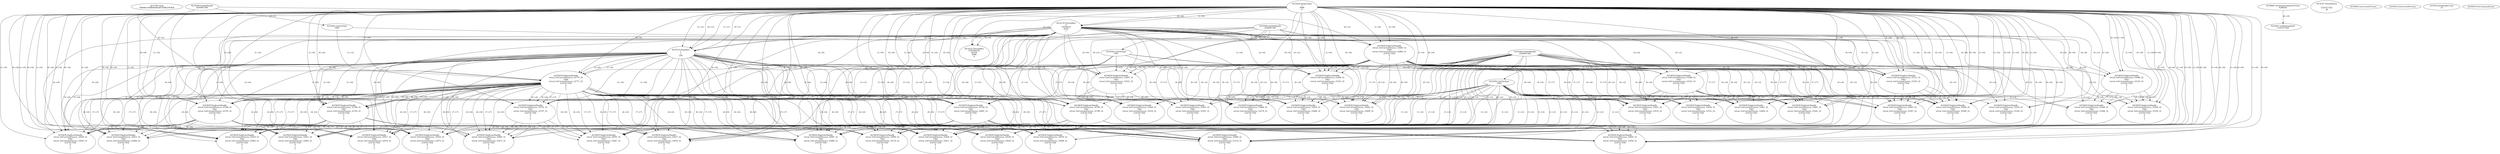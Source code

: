 // Global SCDG with merge call
digraph {
	0 [label="4213792.main
00b66e216ffbb6dfbad474b8b23fe9a6"]
	1 [label="4214265.HeapCreate
1
4096
0"]
	2 [label="4218869.GetSystemTimeAsFileTime
4288292"]
	3 [label="4214116.VirtualAlloc
0
33554432
8192
1"]
	1 -> 3 [label="(1-->4)"]
	1 -> 3 [label="(0-->4)"]
	4 [label="4214147.VirtualQuery

2147417352
28"]
	5 [label="4214222.VirtualAlloc
3255304192
65536
4096
4"]
	3 -> 5 [label="(0-->1)"]
	1 -> 5 [label="(2-->3)"]
	3 -> 5 [label="(0-->0)"]
	6 [label="4219047.GetStartupInfoA
2147417564"]
	2 -> 6 [label="(0-->0)"]
	7 [label="4219368.GetStdHandle
4294967286"]
	8 [label="4219392.GetFileType
1000"]
	7 -> 8 [label="(0-->1)"]
	9 [label="4219368.GetStdHandle
4294967285"]
	10 [label="4219392.GetFileType
1001"]
	9 -> 10 [label="(0-->1)"]
	11 [label="4219405.GetCurrentProcess
"]
	12 [label="4219414.GetCurrentProcess
"]
	13 [label="4219439.DuplicateHandle
retval_GetCurrentProcess_33086_32
1001
retval_GetCurrentProcess_33124_32
2147417556
0
1
2"]
	9 -> 13 [label="(0-->2)"]
	10 -> 13 [label="(1-->2)"]
	1 -> 13 [label="(1-->6)"]
	1 -> 13 [label="(0-->6)"]
	3 -> 13 [label="(4-->6)"]
	14 [label="4219368.GetStdHandle
4294967284"]
	15 [label="4219392.GetFileType
1002"]
	14 -> 15 [label="(0-->1)"]
	16 [label="4219439.DuplicateHandle
retval_GetCurrentProcess_33346_32
1002
retval_GetCurrentProcess_33359_32
2147417556
0
1
2"]
	14 -> 16 [label="(0-->2)"]
	15 -> 16 [label="(1-->2)"]
	13 -> 16 [label="(4-->4)"]
	1 -> 16 [label="(1-->6)"]
	1 -> 16 [label="(0-->6)"]
	3 -> 16 [label="(4-->6)"]
	13 -> 16 [label="(6-->6)"]
	13 -> 16 [label="(7-->7)"]
	17 [label="4219524.SetHandleCount
32"]
	18 [label="4220059.GetCommandLineA
"]
	19 [label="4214333.HeapAlloc
1
1
256"]
	1 -> 19 [label="(1-->1)"]
	1 -> 19 [label="(0-->1)"]
	3 -> 19 [label="(4-->1)"]
	1 -> 19 [label="(1-->2)"]
	1 -> 19 [label="(0-->2)"]
	3 -> 19 [label="(4-->2)"]
	20 [label="4219439.DuplicateHandle
retval_GetCurrentProcess_32770_32
1000
retval_GetCurrentProcess_32771_32
2147417556
0
1
2"]
	7 -> 20 [label="(0-->2)"]
	8 -> 20 [label="(1-->2)"]
	1 -> 20 [label="(1-->6)"]
	1 -> 20 [label="(0-->6)"]
	3 -> 20 [label="(4-->6)"]
	19 -> 20 [label="(1-->6)"]
	19 -> 20 [label="(2-->6)"]
	21 [label="4219439.DuplicateHandle
retval_GetCurrentProcess_32789_32
1001
retval_GetCurrentProcess_32795_32
2147417556
0
1
2"]
	9 -> 21 [label="(0-->2)"]
	10 -> 21 [label="(1-->2)"]
	20 -> 21 [label="(4-->4)"]
	1 -> 21 [label="(1-->6)"]
	1 -> 21 [label="(0-->6)"]
	3 -> 21 [label="(4-->6)"]
	19 -> 21 [label="(1-->6)"]
	19 -> 21 [label="(2-->6)"]
	20 -> 21 [label="(6-->6)"]
	20 -> 21 [label="(7-->7)"]
	22 [label="4219439.DuplicateHandle
retval_GetCurrentProcess_32937_32
1002
retval_GetCurrentProcess_33050_32
2147417556
0
1
2"]
	14 -> 22 [label="(0-->2)"]
	15 -> 22 [label="(1-->2)"]
	20 -> 22 [label="(4-->4)"]
	21 -> 22 [label="(4-->4)"]
	1 -> 22 [label="(1-->6)"]
	1 -> 22 [label="(0-->6)"]
	3 -> 22 [label="(4-->6)"]
	19 -> 22 [label="(1-->6)"]
	19 -> 22 [label="(2-->6)"]
	20 -> 22 [label="(6-->6)"]
	21 -> 22 [label="(6-->6)"]
	20 -> 22 [label="(7-->7)"]
	21 -> 22 [label="(7-->7)"]
	23 [label="4219439.DuplicateHandle
retval_GetCurrentProcess_33319_32
1002
retval_GetCurrentProcess_33326_32
2147417556
0
1
2"]
	14 -> 23 [label="(0-->2)"]
	15 -> 23 [label="(1-->2)"]
	1 -> 23 [label="(1-->6)"]
	1 -> 23 [label="(0-->6)"]
	3 -> 23 [label="(4-->6)"]
	24 [label="4219439.DuplicateHandle
retval_GetCurrentProcess_33349_32
1002
retval_GetCurrentProcess_33368_32
2147417556
0
1
2"]
	14 -> 24 [label="(0-->2)"]
	15 -> 24 [label="(1-->2)"]
	13 -> 24 [label="(4-->4)"]
	1 -> 24 [label="(1-->6)"]
	1 -> 24 [label="(0-->6)"]
	3 -> 24 [label="(4-->6)"]
	13 -> 24 [label="(6-->6)"]
	13 -> 24 [label="(7-->7)"]
	25 [label="4219439.DuplicateHandle
retval_GetCurrentProcess_32846_32
1000
retval_GetCurrentProcess_32864_32
2147417556
0
1
2"]
	7 -> 25 [label="(0-->2)"]
	8 -> 25 [label="(1-->2)"]
	1 -> 25 [label="(1-->6)"]
	1 -> 25 [label="(0-->6)"]
	3 -> 25 [label="(4-->6)"]
	26 [label="4219439.DuplicateHandle
retval_GetCurrentProcess_33287_32
1001
retval_GetCurrentProcess_33321_32
2147417556
0
1
2"]
	9 -> 26 [label="(0-->2)"]
	10 -> 26 [label="(1-->2)"]
	25 -> 26 [label="(4-->4)"]
	1 -> 26 [label="(1-->6)"]
	1 -> 26 [label="(0-->6)"]
	3 -> 26 [label="(4-->6)"]
	25 -> 26 [label="(6-->6)"]
	25 -> 26 [label="(7-->7)"]
	27 [label="4219439.DuplicateHandle
retval_GetCurrentProcess_32788_32
1001
retval_GetCurrentProcess_32793_32
2147417556
0
1
2"]
	9 -> 27 [label="(0-->2)"]
	10 -> 27 [label="(1-->2)"]
	20 -> 27 [label="(4-->4)"]
	1 -> 27 [label="(1-->6)"]
	1 -> 27 [label="(0-->6)"]
	3 -> 27 [label="(4-->6)"]
	19 -> 27 [label="(1-->6)"]
	19 -> 27 [label="(2-->6)"]
	20 -> 27 [label="(6-->6)"]
	20 -> 27 [label="(7-->7)"]
	28 [label="4219439.DuplicateHandle
retval_GetCurrentProcess_32916_32
1002
retval_GetCurrentProcess_32972_32
2147417556
0
1
2"]
	14 -> 28 [label="(0-->2)"]
	15 -> 28 [label="(1-->2)"]
	20 -> 28 [label="(4-->4)"]
	27 -> 28 [label="(4-->4)"]
	1 -> 28 [label="(1-->6)"]
	1 -> 28 [label="(0-->6)"]
	3 -> 28 [label="(4-->6)"]
	19 -> 28 [label="(1-->6)"]
	19 -> 28 [label="(2-->6)"]
	20 -> 28 [label="(6-->6)"]
	27 -> 28 [label="(6-->6)"]
	20 -> 28 [label="(7-->7)"]
	27 -> 28 [label="(7-->7)"]
	29 [label="4219439.DuplicateHandle
retval_GetCurrentProcess_32917_32
1002
retval_GetCurrentProcess_32974_32
2147417556
0
1
2"]
	14 -> 29 [label="(0-->2)"]
	15 -> 29 [label="(1-->2)"]
	20 -> 29 [label="(4-->4)"]
	27 -> 29 [label="(4-->4)"]
	1 -> 29 [label="(1-->6)"]
	1 -> 29 [label="(0-->6)"]
	3 -> 29 [label="(4-->6)"]
	19 -> 29 [label="(1-->6)"]
	19 -> 29 [label="(2-->6)"]
	20 -> 29 [label="(6-->6)"]
	27 -> 29 [label="(6-->6)"]
	20 -> 29 [label="(7-->7)"]
	27 -> 29 [label="(7-->7)"]
	30 [label="4219439.DuplicateHandle
retval_GetCurrentProcess_32790_32
1001
retval_GetCurrentProcess_32796_32
2147417556
0
1
2"]
	9 -> 30 [label="(0-->2)"]
	10 -> 30 [label="(1-->2)"]
	20 -> 30 [label="(4-->4)"]
	1 -> 30 [label="(1-->6)"]
	1 -> 30 [label="(0-->6)"]
	3 -> 30 [label="(4-->6)"]
	19 -> 30 [label="(1-->6)"]
	19 -> 30 [label="(2-->6)"]
	20 -> 30 [label="(6-->6)"]
	20 -> 30 [label="(7-->7)"]
	31 [label="4219439.DuplicateHandle
retval_GetCurrentProcess_32926_32
1002
retval_GetCurrentProcess_33011_32
2147417556
0
1
2"]
	14 -> 31 [label="(0-->2)"]
	15 -> 31 [label="(1-->2)"]
	20 -> 31 [label="(4-->4)"]
	30 -> 31 [label="(4-->4)"]
	1 -> 31 [label="(1-->6)"]
	1 -> 31 [label="(0-->6)"]
	3 -> 31 [label="(4-->6)"]
	19 -> 31 [label="(1-->6)"]
	19 -> 31 [label="(2-->6)"]
	20 -> 31 [label="(6-->6)"]
	30 -> 31 [label="(6-->6)"]
	20 -> 31 [label="(7-->7)"]
	30 -> 31 [label="(7-->7)"]
	32 [label="4219439.DuplicateHandle
retval_GetCurrentProcess_32913_32
1002
retval_GetCurrentProcess_32966_32
2147417556
0
1
2"]
	14 -> 32 [label="(0-->2)"]
	15 -> 32 [label="(1-->2)"]
	20 -> 32 [label="(4-->4)"]
	27 -> 32 [label="(4-->4)"]
	1 -> 32 [label="(1-->6)"]
	1 -> 32 [label="(0-->6)"]
	3 -> 32 [label="(4-->6)"]
	19 -> 32 [label="(1-->6)"]
	19 -> 32 [label="(2-->6)"]
	20 -> 32 [label="(6-->6)"]
	27 -> 32 [label="(6-->6)"]
	20 -> 32 [label="(7-->7)"]
	27 -> 32 [label="(7-->7)"]
	33 [label="4219439.DuplicateHandle
retval_GetCurrentProcess_32930_32
1002
retval_GetCurrentProcess_33029_32
2147417556
0
1
2"]
	14 -> 33 [label="(0-->2)"]
	15 -> 33 [label="(1-->2)"]
	20 -> 33 [label="(4-->4)"]
	30 -> 33 [label="(4-->4)"]
	1 -> 33 [label="(1-->6)"]
	1 -> 33 [label="(0-->6)"]
	3 -> 33 [label="(4-->6)"]
	19 -> 33 [label="(1-->6)"]
	19 -> 33 [label="(2-->6)"]
	20 -> 33 [label="(6-->6)"]
	30 -> 33 [label="(6-->6)"]
	20 -> 33 [label="(7-->7)"]
	30 -> 33 [label="(7-->7)"]
	34 [label="4219439.DuplicateHandle
retval_GetCurrentProcess_32936_32
1002
retval_GetCurrentProcess_33045_32
2147417556
0
1
2"]
	14 -> 34 [label="(0-->2)"]
	15 -> 34 [label="(1-->2)"]
	20 -> 34 [label="(4-->4)"]
	27 -> 34 [label="(4-->4)"]
	1 -> 34 [label="(1-->6)"]
	1 -> 34 [label="(0-->6)"]
	3 -> 34 [label="(4-->6)"]
	19 -> 34 [label="(1-->6)"]
	19 -> 34 [label="(2-->6)"]
	20 -> 34 [label="(6-->6)"]
	27 -> 34 [label="(6-->6)"]
	20 -> 34 [label="(7-->7)"]
	27 -> 34 [label="(7-->7)"]
	35 [label="4219439.DuplicateHandle
retval_GetCurrentProcess_32919_32
1002
retval_GetCurrentProcess_32982_32
2147417556
0
1
2"]
	14 -> 35 [label="(0-->2)"]
	15 -> 35 [label="(1-->2)"]
	20 -> 35 [label="(4-->4)"]
	21 -> 35 [label="(4-->4)"]
	1 -> 35 [label="(1-->6)"]
	1 -> 35 [label="(0-->6)"]
	3 -> 35 [label="(4-->6)"]
	19 -> 35 [label="(1-->6)"]
	19 -> 35 [label="(2-->6)"]
	20 -> 35 [label="(6-->6)"]
	21 -> 35 [label="(6-->6)"]
	20 -> 35 [label="(7-->7)"]
	21 -> 35 [label="(7-->7)"]
	36 [label="4219439.DuplicateHandle
retval_GetCurrentProcess_32921_32
1002
retval_GetCurrentProcess_32993_32
2147417556
0
1
2"]
	14 -> 36 [label="(0-->2)"]
	15 -> 36 [label="(1-->2)"]
	20 -> 36 [label="(4-->4)"]
	21 -> 36 [label="(4-->4)"]
	1 -> 36 [label="(1-->6)"]
	1 -> 36 [label="(0-->6)"]
	3 -> 36 [label="(4-->6)"]
	19 -> 36 [label="(1-->6)"]
	19 -> 36 [label="(2-->6)"]
	20 -> 36 [label="(6-->6)"]
	21 -> 36 [label="(6-->6)"]
	20 -> 36 [label="(7-->7)"]
	21 -> 36 [label="(7-->7)"]
	37 [label="4219439.DuplicateHandle
retval_GetCurrentProcess_32945_32
1002
retval_GetCurrentProcess_33054_32
2147417556
0
1
2"]
	14 -> 37 [label="(0-->2)"]
	15 -> 37 [label="(1-->2)"]
	20 -> 37 [label="(4-->4)"]
	30 -> 37 [label="(4-->4)"]
	1 -> 37 [label="(1-->6)"]
	1 -> 37 [label="(0-->6)"]
	3 -> 37 [label="(4-->6)"]
	19 -> 37 [label="(1-->6)"]
	19 -> 37 [label="(2-->6)"]
	20 -> 37 [label="(6-->6)"]
	30 -> 37 [label="(6-->6)"]
	20 -> 37 [label="(7-->7)"]
	30 -> 37 [label="(7-->7)"]
	38 [label="4219439.DuplicateHandle
retval_GetCurrentProcess_32794_32
1001
retval_GetCurrentProcess_32801_32
2147417556
0
1
2"]
	9 -> 38 [label="(0-->2)"]
	10 -> 38 [label="(1-->2)"]
	20 -> 38 [label="(4-->4)"]
	1 -> 38 [label="(1-->6)"]
	1 -> 38 [label="(0-->6)"]
	3 -> 38 [label="(4-->6)"]
	19 -> 38 [label="(1-->6)"]
	19 -> 38 [label="(2-->6)"]
	20 -> 38 [label="(6-->6)"]
	20 -> 38 [label="(7-->7)"]
	39 [label="4219439.DuplicateHandle
retval_GetCurrentProcess_32976_32
1002
retval_GetCurrentProcess_33080_32
2147417556
0
1
2"]
	14 -> 39 [label="(0-->2)"]
	15 -> 39 [label="(1-->2)"]
	20 -> 39 [label="(4-->4)"]
	38 -> 39 [label="(4-->4)"]
	1 -> 39 [label="(1-->6)"]
	1 -> 39 [label="(0-->6)"]
	3 -> 39 [label="(4-->6)"]
	19 -> 39 [label="(1-->6)"]
	19 -> 39 [label="(2-->6)"]
	20 -> 39 [label="(6-->6)"]
	38 -> 39 [label="(6-->6)"]
	20 -> 39 [label="(7-->7)"]
	38 -> 39 [label="(7-->7)"]
	40 [label="4219439.DuplicateHandle
retval_GetCurrentProcess_32991_32
1002
retval_GetCurrentProcess_33089_32
2147417556
0
1
2"]
	14 -> 40 [label="(0-->2)"]
	15 -> 40 [label="(1-->2)"]
	20 -> 40 [label="(4-->4)"]
	38 -> 40 [label="(4-->4)"]
	1 -> 40 [label="(1-->6)"]
	1 -> 40 [label="(0-->6)"]
	3 -> 40 [label="(4-->6)"]
	19 -> 40 [label="(1-->6)"]
	19 -> 40 [label="(2-->6)"]
	20 -> 40 [label="(6-->6)"]
	38 -> 40 [label="(6-->6)"]
	20 -> 40 [label="(7-->7)"]
	38 -> 40 [label="(7-->7)"]
	41 [label="4219439.DuplicateHandle
retval_GetCurrentProcess_33060_32
1002
retval_GetCurrentProcess_33118_32
2147417556
0
1
2"]
	14 -> 41 [label="(0-->2)"]
	15 -> 41 [label="(1-->2)"]
	20 -> 41 [label="(4-->4)"]
	38 -> 41 [label="(4-->4)"]
	1 -> 41 [label="(1-->6)"]
	1 -> 41 [label="(0-->6)"]
	3 -> 41 [label="(4-->6)"]
	19 -> 41 [label="(1-->6)"]
	19 -> 41 [label="(2-->6)"]
	20 -> 41 [label="(6-->6)"]
	38 -> 41 [label="(6-->6)"]
	20 -> 41 [label="(7-->7)"]
	38 -> 41 [label="(7-->7)"]
	42 [label="4219439.DuplicateHandle
retval_GetCurrentProcess_32791_32
1001
retval_GetCurrentProcess_32797_32
2147417556
0
1
2"]
	9 -> 42 [label="(0-->2)"]
	10 -> 42 [label="(1-->2)"]
	20 -> 42 [label="(4-->4)"]
	1 -> 42 [label="(1-->6)"]
	1 -> 42 [label="(0-->6)"]
	3 -> 42 [label="(4-->6)"]
	19 -> 42 [label="(1-->6)"]
	19 -> 42 [label="(2-->6)"]
	20 -> 42 [label="(6-->6)"]
	20 -> 42 [label="(7-->7)"]
	43 [label="4219439.DuplicateHandle
retval_GetCurrentProcess_32955_32
1002
retval_GetCurrentProcess_33067_32
2147417556
0
1
2"]
	14 -> 43 [label="(0-->2)"]
	15 -> 43 [label="(1-->2)"]
	20 -> 43 [label="(4-->4)"]
	42 -> 43 [label="(4-->4)"]
	1 -> 43 [label="(1-->6)"]
	1 -> 43 [label="(0-->6)"]
	3 -> 43 [label="(4-->6)"]
	19 -> 43 [label="(1-->6)"]
	19 -> 43 [label="(2-->6)"]
	20 -> 43 [label="(6-->6)"]
	42 -> 43 [label="(6-->6)"]
	20 -> 43 [label="(7-->7)"]
	42 -> 43 [label="(7-->7)"]
	44 [label="4219439.DuplicateHandle
retval_GetCurrentProcess_32965_32
1002
retval_GetCurrentProcess_33072_32
2147417556
0
1
2"]
	14 -> 44 [label="(0-->2)"]
	15 -> 44 [label="(1-->2)"]
	20 -> 44 [label="(4-->4)"]
	42 -> 44 [label="(4-->4)"]
	1 -> 44 [label="(1-->6)"]
	1 -> 44 [label="(0-->6)"]
	3 -> 44 [label="(4-->6)"]
	19 -> 44 [label="(1-->6)"]
	19 -> 44 [label="(2-->6)"]
	20 -> 44 [label="(6-->6)"]
	42 -> 44 [label="(6-->6)"]
	20 -> 44 [label="(7-->7)"]
	42 -> 44 [label="(7-->7)"]
	45 [label="4219439.DuplicateHandle
retval_GetCurrentProcess_33040_32
1002
retval_GetCurrentProcess_33110_32
2147417556
0
1
2"]
	14 -> 45 [label="(0-->2)"]
	15 -> 45 [label="(1-->2)"]
	20 -> 45 [label="(4-->4)"]
	38 -> 45 [label="(4-->4)"]
	1 -> 45 [label="(1-->6)"]
	1 -> 45 [label="(0-->6)"]
	3 -> 45 [label="(4-->6)"]
	19 -> 45 [label="(1-->6)"]
	19 -> 45 [label="(2-->6)"]
	20 -> 45 [label="(6-->6)"]
	38 -> 45 [label="(6-->6)"]
	20 -> 45 [label="(7-->7)"]
	38 -> 45 [label="(7-->7)"]
	46 [label="4219439.DuplicateHandle
retval_GetCurrentProcess_33288_32
1001
retval_GetCurrentProcess_33322_32
2147417556
0
1
2"]
	9 -> 46 [label="(0-->2)"]
	10 -> 46 [label="(1-->2)"]
	25 -> 46 [label="(4-->4)"]
	1 -> 46 [label="(1-->6)"]
	1 -> 46 [label="(0-->6)"]
	3 -> 46 [label="(4-->6)"]
	25 -> 46 [label="(6-->6)"]
	25 -> 46 [label="(7-->7)"]
	47 [label="4219439.DuplicateHandle
retval_GetCurrentProcess_33439_32
1002
retval_GetCurrentProcess_33486_32
2147417556
0
1
2"]
	14 -> 47 [label="(0-->2)"]
	15 -> 47 [label="(1-->2)"]
	25 -> 47 [label="(4-->4)"]
	46 -> 47 [label="(4-->4)"]
	1 -> 47 [label="(1-->6)"]
	1 -> 47 [label="(0-->6)"]
	3 -> 47 [label="(4-->6)"]
	25 -> 47 [label="(6-->6)"]
	46 -> 47 [label="(6-->6)"]
	25 -> 47 [label="(7-->7)"]
	46 -> 47 [label="(7-->7)"]
	48 [label="4219439.DuplicateHandle
retval_GetCurrentProcess_33442_32
1002
retval_GetCurrentProcess_33499_32
2147417556
0
1
2"]
	14 -> 48 [label="(0-->2)"]
	15 -> 48 [label="(1-->2)"]
	25 -> 48 [label="(4-->4)"]
	46 -> 48 [label="(4-->4)"]
	1 -> 48 [label="(1-->6)"]
	1 -> 48 [label="(0-->6)"]
	3 -> 48 [label="(4-->6)"]
	25 -> 48 [label="(6-->6)"]
	46 -> 48 [label="(6-->6)"]
	25 -> 48 [label="(7-->7)"]
	46 -> 48 [label="(7-->7)"]
	49 [label="4219439.DuplicateHandle
retval_GetCurrentProcess_33289_32
1001
retval_GetCurrentProcess_33323_32
2147417556
0
1
2"]
	9 -> 49 [label="(0-->2)"]
	10 -> 49 [label="(1-->2)"]
	25 -> 49 [label="(4-->4)"]
	1 -> 49 [label="(1-->6)"]
	1 -> 49 [label="(0-->6)"]
	3 -> 49 [label="(4-->6)"]
	25 -> 49 [label="(6-->6)"]
	25 -> 49 [label="(7-->7)"]
	50 [label="4219439.DuplicateHandle
retval_GetCurrentProcess_33450_32
1002
retval_GetCurrentProcess_33531_32
2147417556
0
1
2"]
	14 -> 50 [label="(0-->2)"]
	15 -> 50 [label="(1-->2)"]
	25 -> 50 [label="(4-->4)"]
	49 -> 50 [label="(4-->4)"]
	1 -> 50 [label="(1-->6)"]
	1 -> 50 [label="(0-->6)"]
	3 -> 50 [label="(4-->6)"]
	25 -> 50 [label="(6-->6)"]
	49 -> 50 [label="(6-->6)"]
	25 -> 50 [label="(7-->7)"]
	49 -> 50 [label="(7-->7)"]
	51 [label="4219439.DuplicateHandle
retval_GetCurrentProcess_33451_32
1002
retval_GetCurrentProcess_33533_32
2147417556
0
1
2"]
	14 -> 51 [label="(0-->2)"]
	15 -> 51 [label="(1-->2)"]
	25 -> 51 [label="(4-->4)"]
	49 -> 51 [label="(4-->4)"]
	1 -> 51 [label="(1-->6)"]
	1 -> 51 [label="(0-->6)"]
	3 -> 51 [label="(4-->6)"]
	25 -> 51 [label="(6-->6)"]
	49 -> 51 [label="(6-->6)"]
	25 -> 51 [label="(7-->7)"]
	49 -> 51 [label="(7-->7)"]
	52 [label="4219439.DuplicateHandle
retval_GetCurrentProcess_33441_32
1002
retval_GetCurrentProcess_33494_32
2147417556
0
1
2"]
	14 -> 52 [label="(0-->2)"]
	15 -> 52 [label="(1-->2)"]
	25 -> 52 [label="(4-->4)"]
	49 -> 52 [label="(4-->4)"]
	1 -> 52 [label="(1-->6)"]
	1 -> 52 [label="(0-->6)"]
	3 -> 52 [label="(4-->6)"]
	25 -> 52 [label="(6-->6)"]
	49 -> 52 [label="(6-->6)"]
	25 -> 52 [label="(7-->7)"]
	49 -> 52 [label="(7-->7)"]
	53 [label="4219439.DuplicateHandle
retval_GetCurrentProcess_33443_32
1002
retval_GetCurrentProcess_33501_32
2147417556
0
1
2"]
	14 -> 53 [label="(0-->2)"]
	15 -> 53 [label="(1-->2)"]
	25 -> 53 [label="(4-->4)"]
	26 -> 53 [label="(4-->4)"]
	1 -> 53 [label="(1-->6)"]
	1 -> 53 [label="(0-->6)"]
	3 -> 53 [label="(4-->6)"]
	25 -> 53 [label="(6-->6)"]
	26 -> 53 [label="(6-->6)"]
	25 -> 53 [label="(7-->7)"]
	26 -> 53 [label="(7-->7)"]
	54 [label="4219439.DuplicateHandle
retval_GetCurrentProcess_33461_32
1002
retval_GetCurrentProcess_33581_32
2147417556
0
1
2"]
	14 -> 54 [label="(0-->2)"]
	15 -> 54 [label="(1-->2)"]
	25 -> 54 [label="(4-->4)"]
	49 -> 54 [label="(4-->4)"]
	1 -> 54 [label="(1-->6)"]
	1 -> 54 [label="(0-->6)"]
	3 -> 54 [label="(4-->6)"]
	25 -> 54 [label="(6-->6)"]
	49 -> 54 [label="(6-->6)"]
	25 -> 54 [label="(7-->7)"]
	49 -> 54 [label="(7-->7)"]
	55 [label="4219439.DuplicateHandle
retval_GetCurrentProcess_33460_32
1002
retval_GetCurrentProcess_33579_32
2147417556
0
1
2"]
	14 -> 55 [label="(0-->2)"]
	15 -> 55 [label="(1-->2)"]
	25 -> 55 [label="(4-->4)"]
	46 -> 55 [label="(4-->4)"]
	1 -> 55 [label="(1-->6)"]
	1 -> 55 [label="(0-->6)"]
	3 -> 55 [label="(4-->6)"]
	25 -> 55 [label="(6-->6)"]
	46 -> 55 [label="(6-->6)"]
	25 -> 55 [label="(7-->7)"]
	46 -> 55 [label="(7-->7)"]
	56 [label="4219439.DuplicateHandle
retval_GetCurrentProcess_33444_32
1002
retval_GetCurrentProcess_33516_32
2147417556
0
1
2"]
	14 -> 56 [label="(0-->2)"]
	15 -> 56 [label="(1-->2)"]
	25 -> 56 [label="(4-->4)"]
	26 -> 56 [label="(4-->4)"]
	1 -> 56 [label="(1-->6)"]
	1 -> 56 [label="(0-->6)"]
	3 -> 56 [label="(4-->6)"]
	25 -> 56 [label="(6-->6)"]
	26 -> 56 [label="(6-->6)"]
	25 -> 56 [label="(7-->7)"]
	26 -> 56 [label="(7-->7)"]
	57 [label="4219439.DuplicateHandle
retval_GetCurrentProcess_33311_32
1001
retval_GetCurrentProcess_33325_32
2147417556
0
1
2"]
	9 -> 57 [label="(0-->2)"]
	10 -> 57 [label="(1-->2)"]
	25 -> 57 [label="(4-->4)"]
	1 -> 57 [label="(1-->6)"]
	1 -> 57 [label="(0-->6)"]
	3 -> 57 [label="(4-->6)"]
	25 -> 57 [label="(6-->6)"]
	25 -> 57 [label="(7-->7)"]
	58 [label="4219439.DuplicateHandle
retval_GetCurrentProcess_33463_32
1002
retval_GetCurrentProcess_33587_32
2147417556
0
1
2"]
	14 -> 58 [label="(0-->2)"]
	15 -> 58 [label="(1-->2)"]
	25 -> 58 [label="(4-->4)"]
	57 -> 58 [label="(4-->4)"]
	1 -> 58 [label="(1-->6)"]
	1 -> 58 [label="(0-->6)"]
	3 -> 58 [label="(4-->6)"]
	25 -> 58 [label="(6-->6)"]
	57 -> 58 [label="(6-->6)"]
	25 -> 58 [label="(7-->7)"]
	57 -> 58 [label="(7-->7)"]
	59 [label="4219439.DuplicateHandle
retval_GetCurrentProcess_33464_32
1002
retval_GetCurrentProcess_33589_32
2147417556
0
1
2"]
	14 -> 59 [label="(0-->2)"]
	15 -> 59 [label="(1-->2)"]
	25 -> 59 [label="(4-->4)"]
	57 -> 59 [label="(4-->4)"]
	1 -> 59 [label="(1-->6)"]
	1 -> 59 [label="(0-->6)"]
	3 -> 59 [label="(4-->6)"]
	25 -> 59 [label="(6-->6)"]
	57 -> 59 [label="(6-->6)"]
	25 -> 59 [label="(7-->7)"]
	57 -> 59 [label="(7-->7)"]
}
